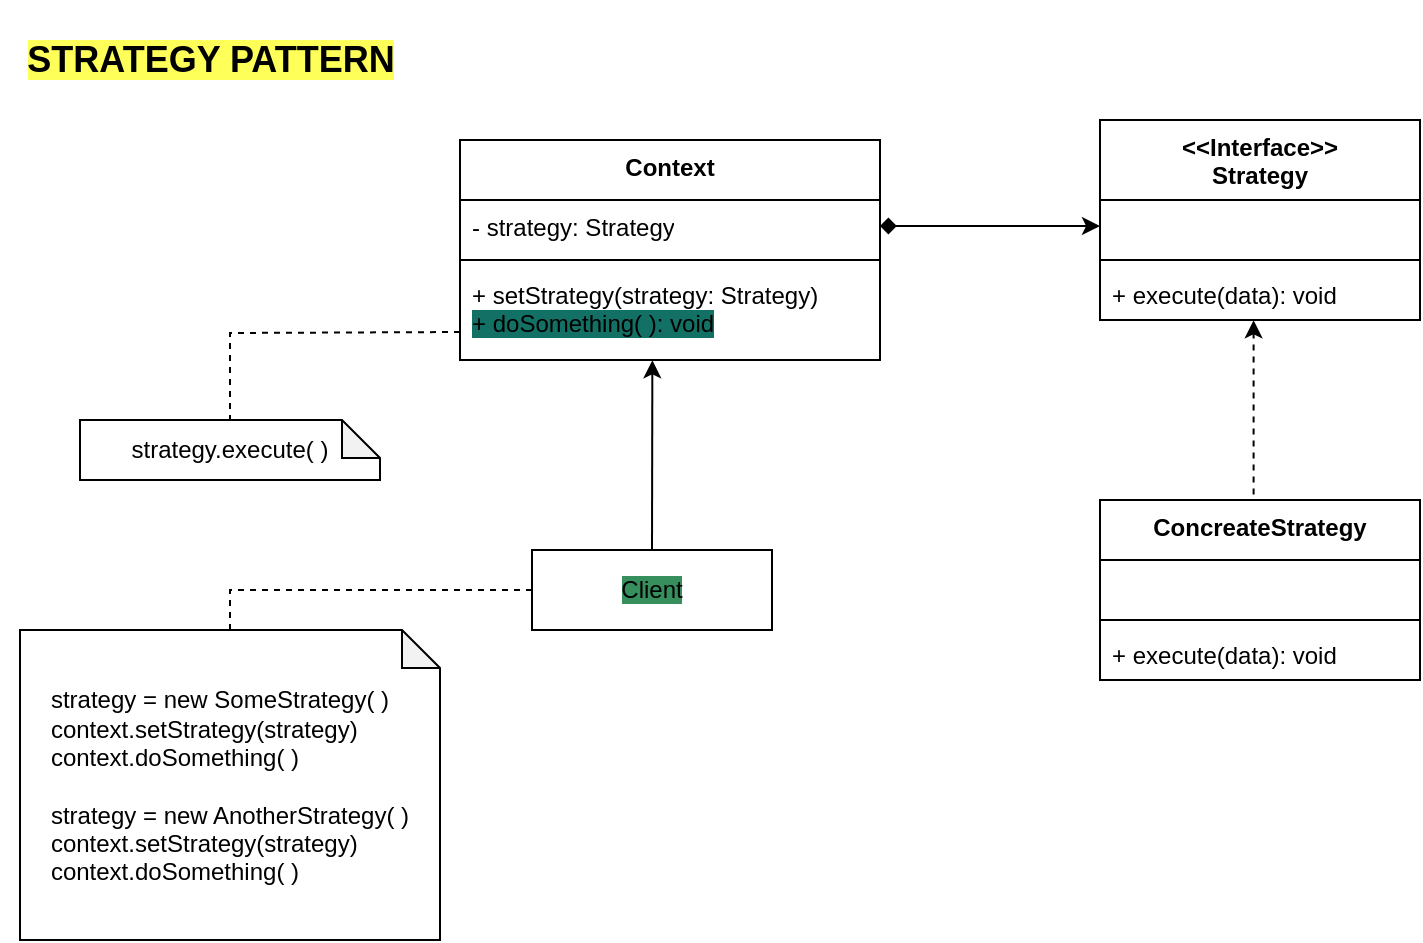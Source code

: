 <mxfile version="22.1.7" type="device">
  <diagram name="STRATEGY PATTERN" id="_XlQz6uVtNqzHlaSJdxi">
    <mxGraphModel dx="1964" dy="524" grid="1" gridSize="10" guides="1" tooltips="1" connect="1" arrows="1" fold="1" page="1" pageScale="1" pageWidth="850" pageHeight="1100" math="0" shadow="0">
      <root>
        <mxCell id="0" />
        <mxCell id="1" parent="0" />
        <mxCell id="e7tjCptZVyn4vYeK0lhW-5" value="&amp;lt;&amp;lt;Interface&amp;gt;&amp;gt;&lt;br&gt;Strategy&lt;br&gt;" style="swimlane;fontStyle=1;align=center;verticalAlign=top;childLayout=stackLayout;horizontal=1;startSize=40;horizontalStack=0;resizeParent=1;resizeParentMax=0;resizeLast=0;collapsible=1;marginBottom=0;whiteSpace=wrap;html=1;" vertex="1" parent="1">
          <mxGeometry x="240" y="160" width="160" height="100" as="geometry" />
        </mxCell>
        <mxCell id="e7tjCptZVyn4vYeK0lhW-6" value="&amp;nbsp;" style="text;strokeColor=none;fillColor=none;align=left;verticalAlign=top;spacingLeft=4;spacingRight=4;overflow=hidden;rotatable=0;points=[[0,0.5],[1,0.5]];portConstraint=eastwest;whiteSpace=wrap;html=1;" vertex="1" parent="e7tjCptZVyn4vYeK0lhW-5">
          <mxGeometry y="40" width="160" height="26" as="geometry" />
        </mxCell>
        <mxCell id="e7tjCptZVyn4vYeK0lhW-7" value="" style="line;strokeWidth=1;fillColor=none;align=left;verticalAlign=middle;spacingTop=-1;spacingLeft=3;spacingRight=3;rotatable=0;labelPosition=right;points=[];portConstraint=eastwest;strokeColor=inherit;" vertex="1" parent="e7tjCptZVyn4vYeK0lhW-5">
          <mxGeometry y="66" width="160" height="8" as="geometry" />
        </mxCell>
        <mxCell id="e7tjCptZVyn4vYeK0lhW-8" value="+ execute(data): void" style="text;strokeColor=none;fillColor=none;align=left;verticalAlign=top;spacingLeft=4;spacingRight=4;overflow=hidden;rotatable=0;points=[[0,0.5],[1,0.5]];portConstraint=eastwest;whiteSpace=wrap;html=1;" vertex="1" parent="e7tjCptZVyn4vYeK0lhW-5">
          <mxGeometry y="74" width="160" height="26" as="geometry" />
        </mxCell>
        <mxCell id="e7tjCptZVyn4vYeK0lhW-9" value="ConcreateStrategy" style="swimlane;fontStyle=1;align=center;verticalAlign=top;childLayout=stackLayout;horizontal=1;startSize=30;horizontalStack=0;resizeParent=1;resizeParentMax=0;resizeLast=0;collapsible=1;marginBottom=0;whiteSpace=wrap;html=1;" vertex="1" parent="1">
          <mxGeometry x="240" y="350" width="160" height="90" as="geometry" />
        </mxCell>
        <mxCell id="e7tjCptZVyn4vYeK0lhW-10" value="&amp;nbsp;" style="text;strokeColor=none;fillColor=none;align=left;verticalAlign=top;spacingLeft=4;spacingRight=4;overflow=hidden;rotatable=0;points=[[0,0.5],[1,0.5]];portConstraint=eastwest;whiteSpace=wrap;html=1;" vertex="1" parent="e7tjCptZVyn4vYeK0lhW-9">
          <mxGeometry y="30" width="160" height="26" as="geometry" />
        </mxCell>
        <mxCell id="e7tjCptZVyn4vYeK0lhW-11" value="" style="line;strokeWidth=1;fillColor=none;align=left;verticalAlign=middle;spacingTop=-1;spacingLeft=3;spacingRight=3;rotatable=0;labelPosition=right;points=[];portConstraint=eastwest;strokeColor=inherit;" vertex="1" parent="e7tjCptZVyn4vYeK0lhW-9">
          <mxGeometry y="56" width="160" height="8" as="geometry" />
        </mxCell>
        <mxCell id="e7tjCptZVyn4vYeK0lhW-12" value="+ execute(data): void" style="text;strokeColor=none;fillColor=none;align=left;verticalAlign=top;spacingLeft=4;spacingRight=4;overflow=hidden;rotatable=0;points=[[0,0.5],[1,0.5]];portConstraint=eastwest;whiteSpace=wrap;html=1;" vertex="1" parent="e7tjCptZVyn4vYeK0lhW-9">
          <mxGeometry y="64" width="160" height="26" as="geometry" />
        </mxCell>
        <mxCell id="e7tjCptZVyn4vYeK0lhW-14" style="edgeStyle=orthogonalEdgeStyle;rounded=0;orthogonalLoop=1;jettySize=auto;html=1;exitX=0.5;exitY=0;exitDx=0;exitDy=0;entryX=0.48;entryY=1.005;entryDx=0;entryDy=0;entryPerimeter=0;dashed=1;" edge="1" parent="1" source="e7tjCptZVyn4vYeK0lhW-9" target="e7tjCptZVyn4vYeK0lhW-8">
          <mxGeometry relative="1" as="geometry">
            <Array as="points">
              <mxPoint x="317" y="350" />
            </Array>
          </mxGeometry>
        </mxCell>
        <mxCell id="e7tjCptZVyn4vYeK0lhW-16" value="Context" style="swimlane;fontStyle=1;align=center;verticalAlign=top;childLayout=stackLayout;horizontal=1;startSize=30;horizontalStack=0;resizeParent=1;resizeParentMax=0;resizeLast=0;collapsible=1;marginBottom=0;whiteSpace=wrap;html=1;" vertex="1" parent="1">
          <mxGeometry x="-80" y="170" width="210" height="110" as="geometry" />
        </mxCell>
        <mxCell id="e7tjCptZVyn4vYeK0lhW-17" value="- strategy: Strategy" style="text;strokeColor=none;fillColor=none;align=left;verticalAlign=top;spacingLeft=4;spacingRight=4;overflow=hidden;rotatable=0;points=[[0,0.5],[1,0.5]];portConstraint=eastwest;whiteSpace=wrap;html=1;" vertex="1" parent="e7tjCptZVyn4vYeK0lhW-16">
          <mxGeometry y="30" width="210" height="26" as="geometry" />
        </mxCell>
        <mxCell id="e7tjCptZVyn4vYeK0lhW-18" value="" style="line;strokeWidth=1;fillColor=none;align=left;verticalAlign=middle;spacingTop=-1;spacingLeft=3;spacingRight=3;rotatable=0;labelPosition=right;points=[];portConstraint=eastwest;strokeColor=inherit;" vertex="1" parent="e7tjCptZVyn4vYeK0lhW-16">
          <mxGeometry y="56" width="210" height="8" as="geometry" />
        </mxCell>
        <mxCell id="e7tjCptZVyn4vYeK0lhW-19" value="+ setStrategy(strategy: Strategy)&lt;br&gt;&lt;span style=&quot;background-color: rgb(18, 112, 100);&quot;&gt;+ doSomething( ): void&lt;/span&gt;" style="text;strokeColor=none;fillColor=none;align=left;verticalAlign=top;spacingLeft=4;spacingRight=4;overflow=hidden;rotatable=0;points=[[0,0.5],[1,0.5]];portConstraint=eastwest;whiteSpace=wrap;html=1;" vertex="1" parent="e7tjCptZVyn4vYeK0lhW-16">
          <mxGeometry y="64" width="210" height="46" as="geometry" />
        </mxCell>
        <mxCell id="e7tjCptZVyn4vYeK0lhW-20" style="edgeStyle=orthogonalEdgeStyle;rounded=0;orthogonalLoop=1;jettySize=auto;html=1;exitX=1;exitY=0.5;exitDx=0;exitDy=0;entryX=0;entryY=0.5;entryDx=0;entryDy=0;startArrow=diamond;startFill=1;" edge="1" parent="1" source="e7tjCptZVyn4vYeK0lhW-17" target="e7tjCptZVyn4vYeK0lhW-6">
          <mxGeometry relative="1" as="geometry">
            <Array as="points">
              <mxPoint x="140" y="213" />
            </Array>
          </mxGeometry>
        </mxCell>
        <mxCell id="e7tjCptZVyn4vYeK0lhW-25" value="strategy.execute( )" style="shape=note;whiteSpace=wrap;html=1;backgroundOutline=1;darkOpacity=0.05;size=19;" vertex="1" parent="1">
          <mxGeometry x="-270" y="310" width="150" height="30" as="geometry" />
        </mxCell>
        <mxCell id="e7tjCptZVyn4vYeK0lhW-26" style="edgeStyle=orthogonalEdgeStyle;rounded=0;orthogonalLoop=1;jettySize=auto;html=1;dashed=1;endArrow=none;endFill=0;" edge="1" parent="1" target="e7tjCptZVyn4vYeK0lhW-25">
          <mxGeometry relative="1" as="geometry">
            <mxPoint x="-80" y="266" as="sourcePoint" />
          </mxGeometry>
        </mxCell>
        <mxCell id="e7tjCptZVyn4vYeK0lhW-31" value="&lt;span style=&quot;background-color: rgb(54, 143, 93);&quot;&gt;Client&lt;/span&gt;" style="rounded=0;whiteSpace=wrap;html=1;" vertex="1" parent="1">
          <mxGeometry x="-44" y="375" width="120" height="40" as="geometry" />
        </mxCell>
        <mxCell id="e7tjCptZVyn4vYeK0lhW-32" style="edgeStyle=orthogonalEdgeStyle;rounded=0;orthogonalLoop=1;jettySize=auto;html=1;exitX=0.5;exitY=0;exitDx=0;exitDy=0;entryX=0.458;entryY=1.003;entryDx=0;entryDy=0;entryPerimeter=0;" edge="1" parent="1" source="e7tjCptZVyn4vYeK0lhW-31" target="e7tjCptZVyn4vYeK0lhW-19">
          <mxGeometry relative="1" as="geometry">
            <Array as="points">
              <mxPoint x="16" y="375" />
            </Array>
          </mxGeometry>
        </mxCell>
        <mxCell id="e7tjCptZVyn4vYeK0lhW-35" style="edgeStyle=orthogonalEdgeStyle;rounded=0;orthogonalLoop=1;jettySize=auto;html=1;exitX=0.5;exitY=0;exitDx=0;exitDy=0;exitPerimeter=0;entryX=0;entryY=0.5;entryDx=0;entryDy=0;endArrow=none;endFill=0;dashed=1;" edge="1" parent="1" source="e7tjCptZVyn4vYeK0lhW-34" target="e7tjCptZVyn4vYeK0lhW-31">
          <mxGeometry relative="1" as="geometry" />
        </mxCell>
        <mxCell id="e7tjCptZVyn4vYeK0lhW-34" value="&lt;div style=&quot;border-color: var(--border-color); text-align: left;&quot;&gt;strategy = new SomeStrategy( )&lt;/div&gt;&lt;div style=&quot;border-color: var(--border-color); text-align: left;&quot;&gt;&lt;span style=&quot;border-color: var(--border-color); background-color: initial;&quot;&gt;context.setStrategy(strategy)&lt;/span&gt;&lt;/div&gt;&lt;div style=&quot;border-color: var(--border-color); text-align: left;&quot;&gt;&lt;span style=&quot;border-color: var(--border-color); background-color: initial;&quot;&gt;context.doSomething( )&lt;/span&gt;&lt;/div&gt;&lt;div style=&quot;border-color: var(--border-color); text-align: left;&quot;&gt;&lt;br style=&quot;border-color: var(--border-color);&quot;&gt;&lt;/div&gt;&lt;div style=&quot;border-color: var(--border-color); text-align: left;&quot;&gt;&lt;span style=&quot;border-color: var(--border-color); background-color: initial;&quot;&gt;strategy = new AnotherStrategy( )&lt;/span&gt;&lt;/div&gt;&lt;div style=&quot;border-color: var(--border-color); text-align: left;&quot;&gt;&lt;span style=&quot;border-color: var(--border-color); background-color: initial;&quot;&gt;context.setStrategy(strategy)&lt;/span&gt;&lt;/div&gt;&lt;div style=&quot;border-color: var(--border-color); text-align: left;&quot;&gt;&lt;span style=&quot;border-color: var(--border-color); background-color: initial;&quot;&gt;context.doSomething( )&lt;/span&gt;&lt;/div&gt;" style="shape=note;whiteSpace=wrap;html=1;backgroundOutline=1;darkOpacity=0.05;size=19;" vertex="1" parent="1">
          <mxGeometry x="-300" y="415" width="210" height="155" as="geometry" />
        </mxCell>
        <mxCell id="e7tjCptZVyn4vYeK0lhW-36" value="&lt;h2&gt;&lt;b style=&quot;background-color: rgb(255, 255, 89);&quot;&gt;STRATEGY PATTERN&lt;/b&gt;&lt;/h2&gt;" style="text;html=1;align=center;verticalAlign=middle;resizable=0;points=[];autosize=1;strokeColor=none;fillColor=none;" vertex="1" parent="1">
          <mxGeometry x="-310" y="100" width="210" height="60" as="geometry" />
        </mxCell>
      </root>
    </mxGraphModel>
  </diagram>
</mxfile>
